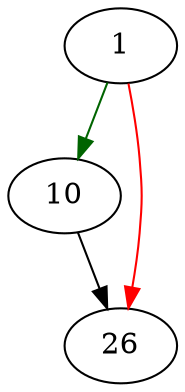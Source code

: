 strict digraph "sqlite3_expanded_sql" {
	// Node definitions.
	1 [entry=true];
	10;
	26;

	// Edge definitions.
	1 -> 10 [
		color=darkgreen
		cond=true
	];
	1 -> 26 [
		color=red
		cond=false
	];
	10 -> 26;
}
